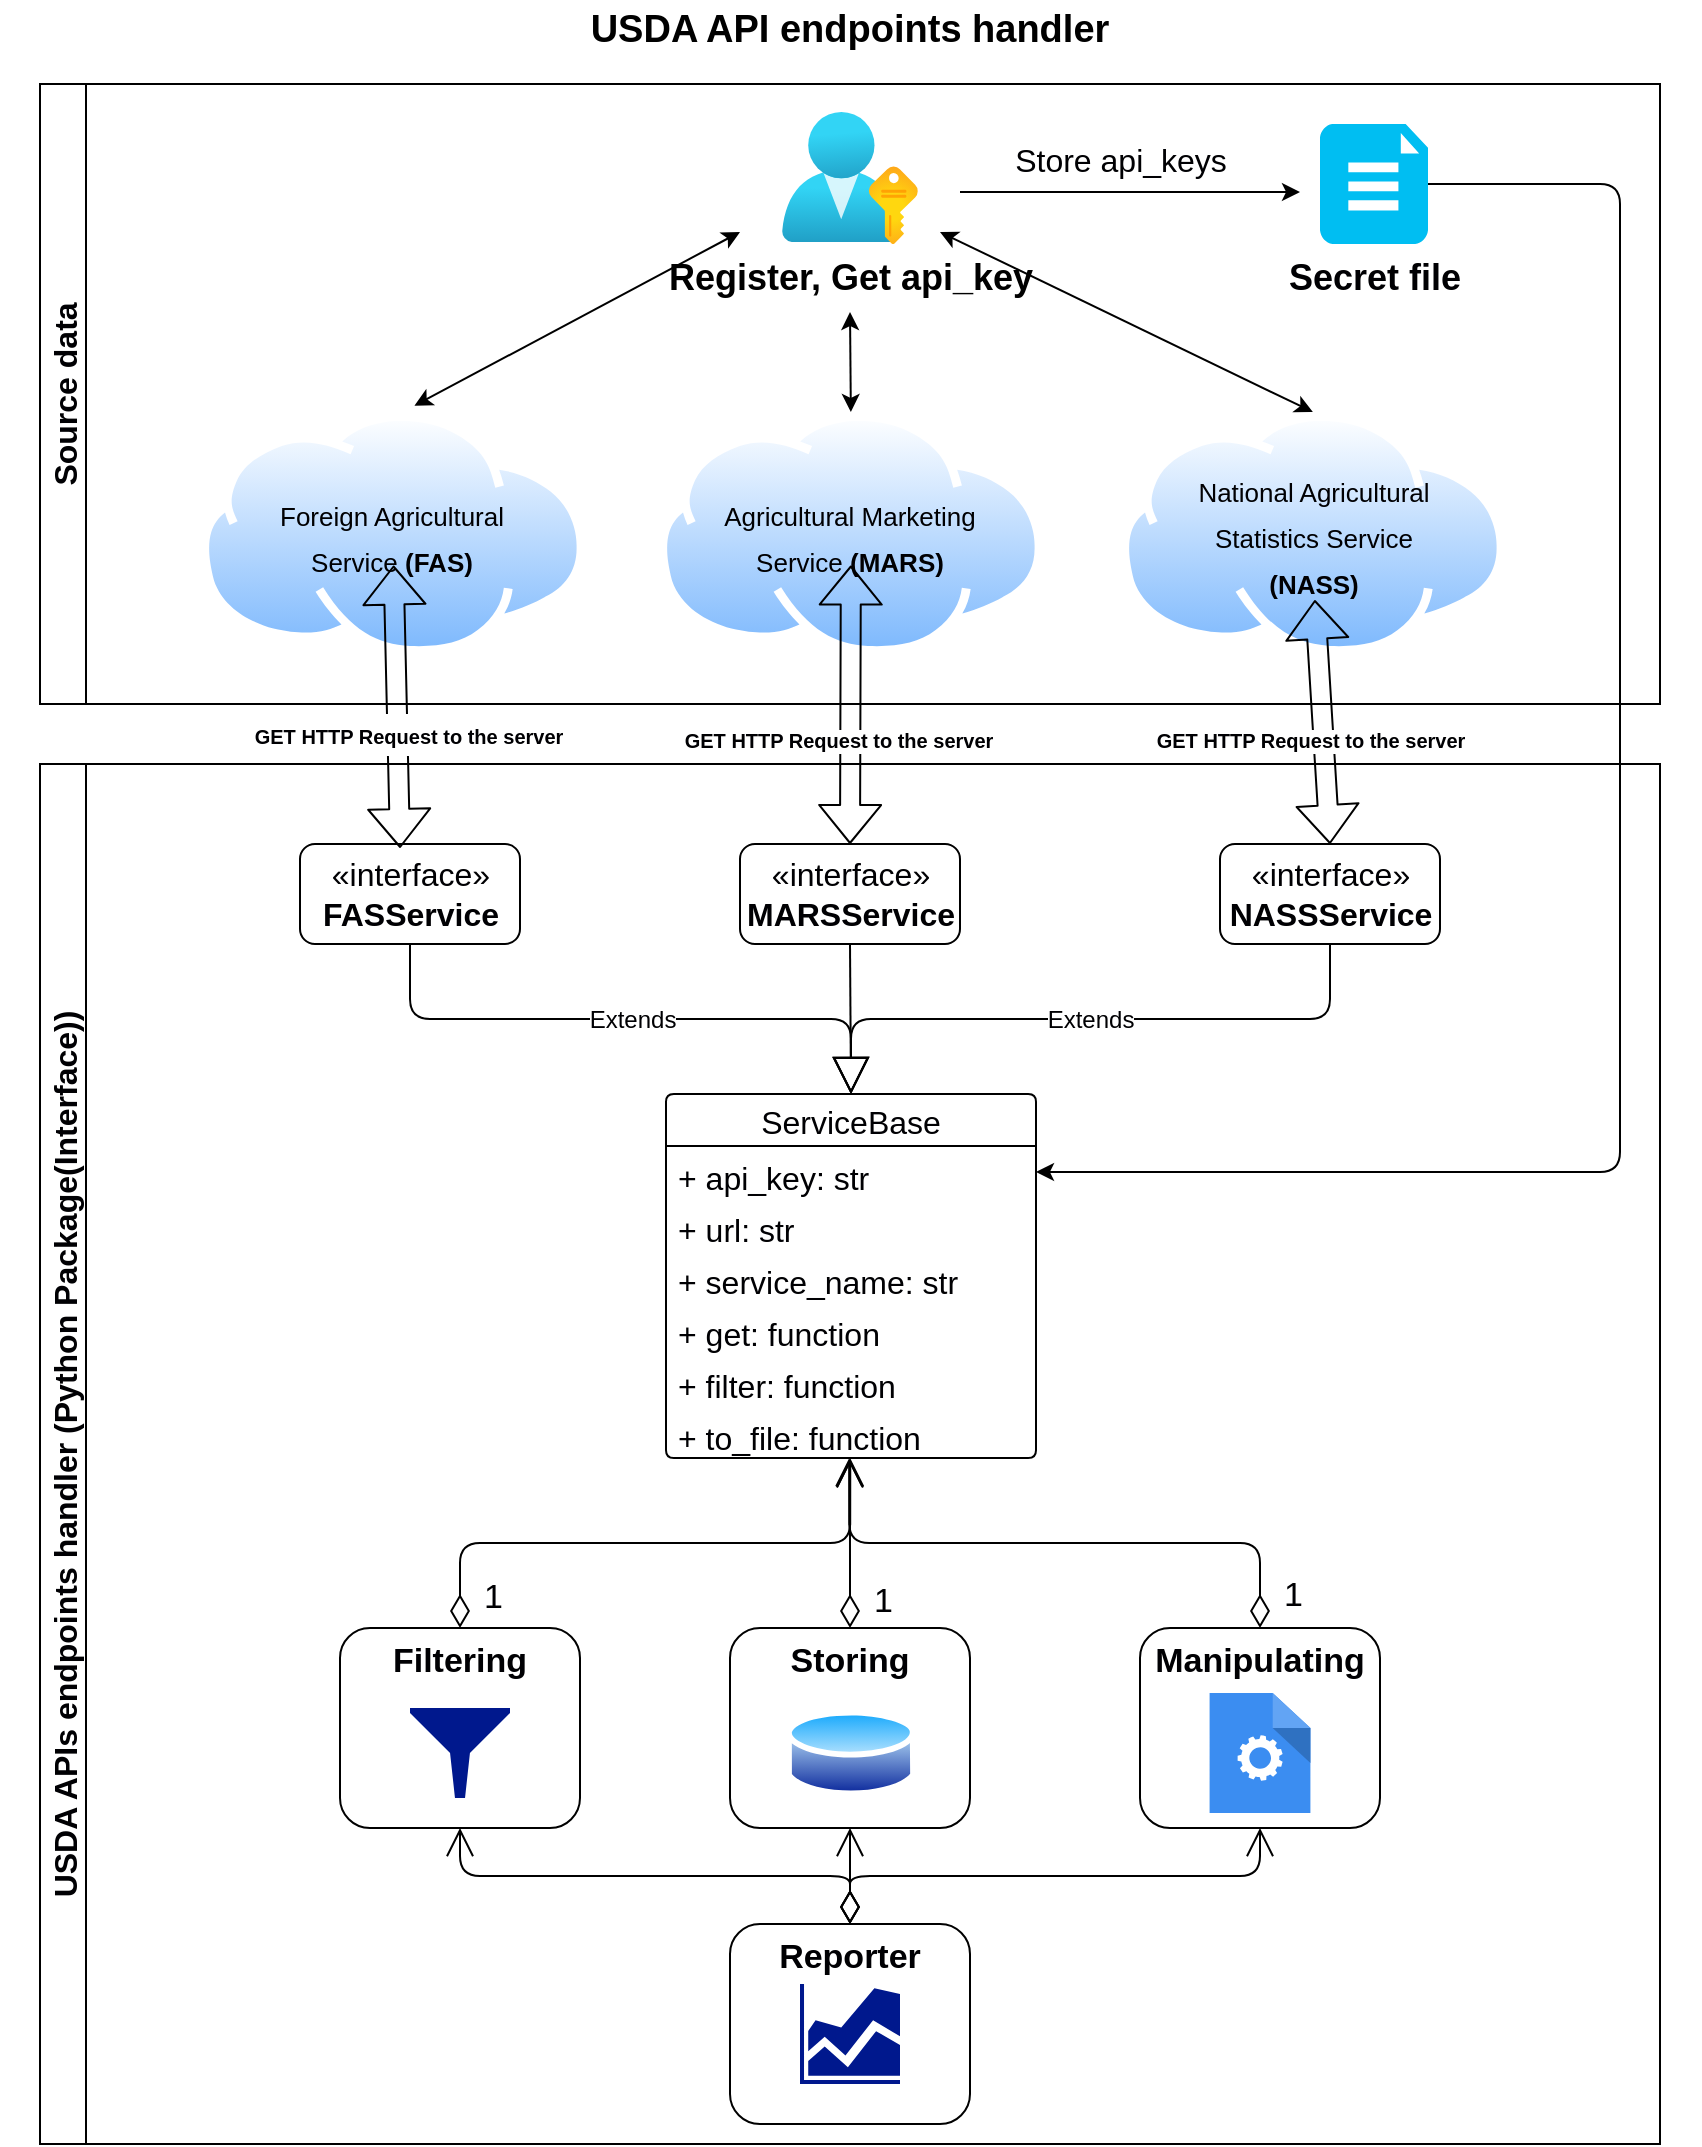 <mxfile version="19.0.3" type="device"><diagram id="fPo8-snUopoL1ahGiiwA" name="Page-1"><mxGraphModel dx="865" dy="541" grid="1" gridSize="10" guides="1" tooltips="1" connect="1" arrows="1" fold="1" page="1" pageScale="1" pageWidth="850" pageHeight="1100" math="0" shadow="0"><root><mxCell id="0"/><mxCell id="1" parent="0"/><mxCell id="BtZV9f7CrnQf5TtqseXN-9" value="" style="group;flipH=1;flipV=1;" vertex="1" connectable="0" parent="1"><mxGeometry x="100" y="240" width="730" height="180" as="geometry"/></mxCell><mxCell id="BtZV9f7CrnQf5TtqseXN-4" value="" style="aspect=fixed;perimeter=ellipsePerimeter;html=1;align=center;shadow=0;dashed=0;spacingTop=3;image;image=img/lib/active_directory/internet_cloud.svg;" vertex="1" parent="BtZV9f7CrnQf5TtqseXN-9"><mxGeometry y="-26" width="192.86" height="121.5" as="geometry"/></mxCell><mxCell id="BtZV9f7CrnQf5TtqseXN-8" value="&lt;font style=&quot;font-size: 13px;&quot;&gt;Foreign Agricultural Service &lt;b&gt;(FAS)&lt;/b&gt;&lt;/font&gt;" style="text;html=1;strokeColor=none;fillColor=none;align=center;verticalAlign=middle;whiteSpace=wrap;rounded=0;fontSize=19;fontColor=#000003;" vertex="1" parent="BtZV9f7CrnQf5TtqseXN-9"><mxGeometry x="23.21" y="20.75" width="146.43" height="30" as="geometry"/></mxCell><mxCell id="BtZV9f7CrnQf5TtqseXN-26" value="Source data" style="swimlane;horizontal=0;fontSize=16;fontColor=#000003;" vertex="1" parent="BtZV9f7CrnQf5TtqseXN-9"><mxGeometry x="-80" y="-190" width="810" height="310" as="geometry"/></mxCell><mxCell id="BtZV9f7CrnQf5TtqseXN-10" value="" style="group;flipH=1;flipV=1;" vertex="1" connectable="0" parent="1"><mxGeometry x="329" y="214" width="192.86" height="121.5" as="geometry"/></mxCell><mxCell id="BtZV9f7CrnQf5TtqseXN-11" value="" style="aspect=fixed;perimeter=ellipsePerimeter;html=1;align=center;shadow=0;dashed=0;spacingTop=3;image;image=img/lib/active_directory/internet_cloud.svg;" vertex="1" parent="BtZV9f7CrnQf5TtqseXN-10"><mxGeometry width="192.86" height="121.5" as="geometry"/></mxCell><mxCell id="BtZV9f7CrnQf5TtqseXN-12" value="&lt;span style=&quot;font-size: 13px;&quot;&gt;Agricultural Marketing Service &lt;b&gt;(MARS)&lt;/b&gt;&lt;/span&gt;" style="text;html=1;strokeColor=none;fillColor=none;align=center;verticalAlign=middle;whiteSpace=wrap;rounded=0;fontSize=19;fontColor=#000003;" vertex="1" parent="BtZV9f7CrnQf5TtqseXN-10"><mxGeometry x="23.21" y="46.75" width="146.43" height="30" as="geometry"/></mxCell><mxCell id="BtZV9f7CrnQf5TtqseXN-13" value="" style="group;flipH=1;flipV=1;" vertex="1" connectable="0" parent="1"><mxGeometry x="560" y="214" width="192.86" height="121.5" as="geometry"/></mxCell><mxCell id="BtZV9f7CrnQf5TtqseXN-14" value="" style="aspect=fixed;perimeter=ellipsePerimeter;html=1;align=center;shadow=0;dashed=0;spacingTop=3;image;image=img/lib/active_directory/internet_cloud.svg;" vertex="1" parent="BtZV9f7CrnQf5TtqseXN-13"><mxGeometry x="1.137e-13" width="192.86" height="121.5" as="geometry"/></mxCell><mxCell id="BtZV9f7CrnQf5TtqseXN-15" value="&lt;span style=&quot;font-size: 13px;&quot;&gt;National Agricultural Statistics Service &lt;b&gt;(NASS)&lt;/b&gt;&lt;/span&gt;" style="text;html=1;strokeColor=none;fillColor=none;align=center;verticalAlign=middle;whiteSpace=wrap;rounded=0;fontSize=19;fontColor=#000003;" vertex="1" parent="BtZV9f7CrnQf5TtqseXN-13"><mxGeometry x="24.21" y="30.75" width="146.43" height="63.25" as="geometry"/></mxCell><mxCell id="BtZV9f7CrnQf5TtqseXN-1" value="&lt;font style=&quot;font-size: 18px;&quot;&gt;&lt;b&gt;Register, Get api_key&lt;/b&gt;&lt;/font&gt;" style="aspect=fixed;html=1;points=[];align=center;image;fontSize=12;image=img/lib/azure2/azure_stack/User_Subscriptions.svg;" vertex="1" parent="1"><mxGeometry x="391" y="64" width="68" height="66" as="geometry"/></mxCell><mxCell id="BtZV9f7CrnQf5TtqseXN-6" value="&lt;font style=&quot;font-size: 19px;&quot;&gt;&lt;b&gt;USDA API endpoints handler&lt;/b&gt;&lt;/font&gt;" style="text;html=1;strokeColor=none;fillColor=none;align=center;verticalAlign=middle;whiteSpace=wrap;rounded=0;" vertex="1" parent="1"><mxGeometry y="8" width="850" height="30" as="geometry"/></mxCell><mxCell id="BtZV9f7CrnQf5TtqseXN-17" value="" style="endArrow=classic;startArrow=classic;html=1;rounded=0;fontSize=13;fontColor=#000003;exitX=0.556;exitY=-0.026;exitDx=0;exitDy=0;exitPerimeter=0;" edge="1" parent="1" source="BtZV9f7CrnQf5TtqseXN-4"><mxGeometry width="50" height="50" relative="1" as="geometry"><mxPoint x="400" y="124" as="sourcePoint"/><mxPoint x="370" y="124" as="targetPoint"/></mxGeometry></mxCell><mxCell id="BtZV9f7CrnQf5TtqseXN-18" value="" style="endArrow=classic;startArrow=classic;html=1;rounded=0;fontSize=13;fontColor=#000003;exitX=0.5;exitY=0;exitDx=0;exitDy=0;" edge="1" parent="1" source="BtZV9f7CrnQf5TtqseXN-11"><mxGeometry width="50" height="50" relative="1" as="geometry"><mxPoint x="400" y="124" as="sourcePoint"/><mxPoint x="425" y="164" as="targetPoint"/></mxGeometry></mxCell><mxCell id="BtZV9f7CrnQf5TtqseXN-19" value="" style="endArrow=classic;startArrow=classic;html=1;rounded=0;fontSize=13;fontColor=#000003;entryX=0.5;entryY=0;entryDx=0;entryDy=0;" edge="1" parent="1" target="BtZV9f7CrnQf5TtqseXN-14"><mxGeometry width="50" height="50" relative="1" as="geometry"><mxPoint x="470" y="124" as="sourcePoint"/><mxPoint x="450" y="74" as="targetPoint"/></mxGeometry></mxCell><mxCell id="BtZV9f7CrnQf5TtqseXN-32" style="edgeStyle=orthogonalEdgeStyle;rounded=1;orthogonalLoop=1;jettySize=auto;html=1;exitX=1;exitY=0.5;exitDx=0;exitDy=0;exitPerimeter=0;entryX=1;entryY=0.5;entryDx=0;entryDy=0;fontSize=16;fontColor=#000003;jumpStyle=none;sketch=0;" edge="1" parent="1" source="BtZV9f7CrnQf5TtqseXN-22" target="BtZV9f7CrnQf5TtqseXN-29"><mxGeometry relative="1" as="geometry"><Array as="points"><mxPoint x="810" y="100"/><mxPoint x="810" y="594"/></Array></mxGeometry></mxCell><mxCell id="BtZV9f7CrnQf5TtqseXN-22" value="&lt;b&gt;Secret file&lt;/b&gt;" style="verticalLabelPosition=bottom;html=1;verticalAlign=top;align=center;strokeColor=none;fillColor=#00BEF2;shape=mxgraph.azure.file_2;pointerEvents=1;fontSize=18;fontColor=#000003;" vertex="1" parent="1"><mxGeometry x="660" y="70" width="54" height="60" as="geometry"/></mxCell><mxCell id="BtZV9f7CrnQf5TtqseXN-24" value="" style="endArrow=classic;html=1;rounded=0;fontSize=18;fontColor=#000003;" edge="1" parent="1"><mxGeometry width="50" height="50" relative="1" as="geometry"><mxPoint x="480" y="104" as="sourcePoint"/><mxPoint x="650" y="104" as="targetPoint"/></mxGeometry></mxCell><mxCell id="BtZV9f7CrnQf5TtqseXN-25" value="&lt;font style=&quot;font-size: 16px;&quot;&gt;Store api_keys&lt;/font&gt;" style="edgeLabel;html=1;align=center;verticalAlign=middle;resizable=0;points=[];fontSize=18;fontColor=#000003;" vertex="1" connectable="0" parent="BtZV9f7CrnQf5TtqseXN-24"><mxGeometry x="0.445" relative="1" as="geometry"><mxPoint x="-43" y="-16" as="offset"/></mxGeometry></mxCell><mxCell id="BtZV9f7CrnQf5TtqseXN-27" value="USDA APIs endpoints handler (Python Package(Interface))" style="swimlane;horizontal=0;fontSize=16;fontColor=#000003;" vertex="1" parent="1"><mxGeometry x="20" y="390" width="810" height="690" as="geometry"/></mxCell><mxCell id="BtZV9f7CrnQf5TtqseXN-28" value="ServiceBase" style="swimlane;fontStyle=0;childLayout=stackLayout;horizontal=1;startSize=26;fillColor=none;horizontalStack=0;resizeParent=1;resizeParentMax=0;resizeLast=0;collapsible=1;marginBottom=0;fontSize=16;fontColor=#000003;rounded=1;arcSize=5;" vertex="1" parent="BtZV9f7CrnQf5TtqseXN-27"><mxGeometry x="313" y="165" width="185" height="182" as="geometry"/></mxCell><mxCell id="BtZV9f7CrnQf5TtqseXN-29" value="+ api_key: str" style="text;strokeColor=none;fillColor=none;align=left;verticalAlign=top;spacingLeft=4;spacingRight=4;overflow=hidden;rotatable=0;points=[[0,0.5],[1,0.5]];portConstraint=eastwest;fontSize=16;fontColor=#000003;" vertex="1" parent="BtZV9f7CrnQf5TtqseXN-28"><mxGeometry y="26" width="185" height="26" as="geometry"/></mxCell><mxCell id="BtZV9f7CrnQf5TtqseXN-30" value="+ url: str" style="text;strokeColor=none;fillColor=none;align=left;verticalAlign=top;spacingLeft=4;spacingRight=4;overflow=hidden;rotatable=0;points=[[0,0.5],[1,0.5]];portConstraint=eastwest;fontSize=16;fontColor=#000003;" vertex="1" parent="BtZV9f7CrnQf5TtqseXN-28"><mxGeometry y="52" width="185" height="26" as="geometry"/></mxCell><mxCell id="BtZV9f7CrnQf5TtqseXN-31" value="+ service_name: str" style="text;strokeColor=none;fillColor=none;align=left;verticalAlign=top;spacingLeft=4;spacingRight=4;overflow=hidden;rotatable=0;points=[[0,0.5],[1,0.5]];portConstraint=eastwest;fontSize=16;fontColor=#000003;" vertex="1" parent="BtZV9f7CrnQf5TtqseXN-28"><mxGeometry y="78" width="185" height="26" as="geometry"/></mxCell><mxCell id="BtZV9f7CrnQf5TtqseXN-44" value="+ get: function" style="text;strokeColor=none;fillColor=none;align=left;verticalAlign=top;spacingLeft=4;spacingRight=4;overflow=hidden;rotatable=0;points=[[0,0.5],[1,0.5]];portConstraint=eastwest;fontSize=16;fontColor=#000003;" vertex="1" parent="BtZV9f7CrnQf5TtqseXN-28"><mxGeometry y="104" width="185" height="26" as="geometry"/></mxCell><mxCell id="BtZV9f7CrnQf5TtqseXN-45" value="+ filter: function" style="text;strokeColor=none;fillColor=none;align=left;verticalAlign=top;spacingLeft=4;spacingRight=4;overflow=hidden;rotatable=0;points=[[0,0.5],[1,0.5]];portConstraint=eastwest;fontSize=16;fontColor=#000003;" vertex="1" parent="BtZV9f7CrnQf5TtqseXN-28"><mxGeometry y="130" width="185" height="26" as="geometry"/></mxCell><mxCell id="BtZV9f7CrnQf5TtqseXN-46" value="+ to_file: function" style="text;strokeColor=none;fillColor=none;align=left;verticalAlign=top;spacingLeft=4;spacingRight=4;overflow=hidden;rotatable=0;points=[[0,0.5],[1,0.5]];portConstraint=eastwest;fontSize=16;fontColor=#000003;" vertex="1" parent="BtZV9f7CrnQf5TtqseXN-28"><mxGeometry y="156" width="185" height="26" as="geometry"/></mxCell><mxCell id="BtZV9f7CrnQf5TtqseXN-33" value="«interface»&lt;br&gt;&lt;b&gt;FASService&lt;/b&gt;" style="html=1;fontSize=16;fontColor=#000003;rounded=1;" vertex="1" parent="BtZV9f7CrnQf5TtqseXN-27"><mxGeometry x="130" y="40" width="110" height="50" as="geometry"/></mxCell><mxCell id="BtZV9f7CrnQf5TtqseXN-41" value="Extends" style="endArrow=block;endSize=16;endFill=0;html=1;rounded=1;sketch=0;fontSize=12;fontColor=#000003;jumpStyle=none;exitX=0.5;exitY=1;exitDx=0;exitDy=0;entryX=0.5;entryY=0;entryDx=0;entryDy=0;edgeStyle=orthogonalEdgeStyle;" edge="1" parent="BtZV9f7CrnQf5TtqseXN-27" source="BtZV9f7CrnQf5TtqseXN-33" target="BtZV9f7CrnQf5TtqseXN-28"><mxGeometry width="160" relative="1" as="geometry"><mxPoint x="310" y="88" as="sourcePoint"/><mxPoint x="470" y="88" as="targetPoint"/></mxGeometry></mxCell><mxCell id="BtZV9f7CrnQf5TtqseXN-34" value="«interface»&lt;br&gt;&lt;b&gt;MARSService&lt;/b&gt;" style="html=1;fontSize=16;fontColor=#000003;rounded=1;" vertex="1" parent="BtZV9f7CrnQf5TtqseXN-27"><mxGeometry x="350" y="40" width="110" height="50" as="geometry"/></mxCell><mxCell id="BtZV9f7CrnQf5TtqseXN-42" value="" style="endArrow=block;endSize=16;endFill=0;html=1;rounded=1;sketch=0;fontSize=12;fontColor=#000003;jumpStyle=none;exitX=0.5;exitY=1;exitDx=0;exitDy=0;entryX=0.5;entryY=0;entryDx=0;entryDy=0;" edge="1" parent="BtZV9f7CrnQf5TtqseXN-27" source="BtZV9f7CrnQf5TtqseXN-34" target="BtZV9f7CrnQf5TtqseXN-28"><mxGeometry width="160" relative="1" as="geometry"><mxPoint x="178.21" y="172" as="sourcePoint"/><mxPoint x="322.93" y="99" as="targetPoint"/></mxGeometry></mxCell><mxCell id="BtZV9f7CrnQf5TtqseXN-35" value="«interface»&lt;br&gt;&lt;b&gt;NASSService&lt;/b&gt;" style="html=1;fontSize=16;fontColor=#000003;rounded=1;" vertex="1" parent="BtZV9f7CrnQf5TtqseXN-27"><mxGeometry x="590" y="40" width="110" height="50" as="geometry"/></mxCell><mxCell id="BtZV9f7CrnQf5TtqseXN-43" value="Extends" style="endArrow=block;endSize=16;endFill=0;html=1;rounded=1;sketch=0;fontSize=12;fontColor=#000003;jumpStyle=none;exitX=0.5;exitY=1;exitDx=0;exitDy=0;entryX=0.5;entryY=0;entryDx=0;entryDy=0;edgeStyle=orthogonalEdgeStyle;" edge="1" parent="BtZV9f7CrnQf5TtqseXN-27" source="BtZV9f7CrnQf5TtqseXN-35" target="BtZV9f7CrnQf5TtqseXN-28"><mxGeometry width="160" relative="1" as="geometry"><mxPoint x="178.21" y="172" as="sourcePoint"/><mxPoint x="322.93" y="99" as="targetPoint"/></mxGeometry></mxCell><mxCell id="BtZV9f7CrnQf5TtqseXN-50" value="&lt;font style=&quot;font-size: 17px;&quot;&gt;&lt;b&gt;Filtering&lt;/b&gt;&lt;/font&gt;" style="rounded=1;whiteSpace=wrap;html=1;fontSize=12;fontColor=#000003;verticalAlign=top;" vertex="1" parent="BtZV9f7CrnQf5TtqseXN-27"><mxGeometry x="150" y="432" width="120" height="100" as="geometry"/></mxCell><mxCell id="BtZV9f7CrnQf5TtqseXN-51" value="" style="sketch=0;aspect=fixed;pointerEvents=1;shadow=0;dashed=0;html=1;strokeColor=none;labelPosition=center;verticalLabelPosition=bottom;verticalAlign=top;align=center;fillColor=#00188D;shape=mxgraph.mscae.enterprise.filter;rounded=1;fontSize=12;fontColor=#000003;" vertex="1" parent="BtZV9f7CrnQf5TtqseXN-27"><mxGeometry x="185" y="472" width="50" height="45" as="geometry"/></mxCell><mxCell id="BtZV9f7CrnQf5TtqseXN-52" value="&lt;span style=&quot;font-size: 17px;&quot;&gt;&lt;b&gt;Storing&lt;/b&gt;&lt;/span&gt;" style="rounded=1;whiteSpace=wrap;html=1;fontSize=12;fontColor=#000003;verticalAlign=top;" vertex="1" parent="BtZV9f7CrnQf5TtqseXN-27"><mxGeometry x="345" y="432" width="120" height="100" as="geometry"/></mxCell><mxCell id="BtZV9f7CrnQf5TtqseXN-53" value="" style="aspect=fixed;perimeter=ellipsePerimeter;html=1;align=center;shadow=0;dashed=0;spacingTop=3;image;image=img/lib/active_directory/database.svg;rounded=1;fontSize=17;fontColor=#000003;" vertex="1" parent="BtZV9f7CrnQf5TtqseXN-27"><mxGeometry x="373" y="470.45" width="65" height="48.1" as="geometry"/></mxCell><mxCell id="BtZV9f7CrnQf5TtqseXN-54" value="&lt;span style=&quot;font-size: 17px;&quot;&gt;&lt;b&gt;Manipulating&lt;/b&gt;&lt;/span&gt;" style="rounded=1;whiteSpace=wrap;html=1;fontSize=12;fontColor=#000003;verticalAlign=top;" vertex="1" parent="BtZV9f7CrnQf5TtqseXN-27"><mxGeometry x="550" y="432" width="120" height="100" as="geometry"/></mxCell><mxCell id="BtZV9f7CrnQf5TtqseXN-55" value="" style="sketch=0;html=1;aspect=fixed;strokeColor=none;shadow=0;align=center;verticalAlign=top;fillColor=#3B8DF1;shape=mxgraph.gcp2.process;rounded=1;fontSize=17;fontColor=#000003;" vertex="1" parent="BtZV9f7CrnQf5TtqseXN-27"><mxGeometry x="584.8" y="464.5" width="50.4" height="60" as="geometry"/></mxCell><mxCell id="BtZV9f7CrnQf5TtqseXN-56" value="1" style="endArrow=open;html=1;endSize=12;startArrow=diamondThin;startSize=14;startFill=0;edgeStyle=orthogonalEdgeStyle;align=left;verticalAlign=bottom;rounded=1;sketch=0;fontSize=17;fontColor=#000003;jumpStyle=none;exitX=0.5;exitY=0;exitDx=0;exitDy=0;entryX=0.498;entryY=1.005;entryDx=0;entryDy=0;entryPerimeter=0;" edge="1" parent="BtZV9f7CrnQf5TtqseXN-27" source="BtZV9f7CrnQf5TtqseXN-50" target="BtZV9f7CrnQf5TtqseXN-46"><mxGeometry x="-0.974" y="-10" relative="1" as="geometry"><mxPoint x="380" y="310" as="sourcePoint"/><mxPoint x="540" y="310" as="targetPoint"/><mxPoint as="offset"/></mxGeometry></mxCell><mxCell id="BtZV9f7CrnQf5TtqseXN-57" value="1" style="endArrow=open;html=1;endSize=12;startArrow=diamondThin;startSize=14;startFill=0;edgeStyle=orthogonalEdgeStyle;align=left;verticalAlign=bottom;rounded=1;sketch=0;fontSize=17;fontColor=#000003;jumpStyle=none;exitX=0.5;exitY=0;exitDx=0;exitDy=0;entryX=0.497;entryY=1.024;entryDx=0;entryDy=0;entryPerimeter=0;" edge="1" parent="BtZV9f7CrnQf5TtqseXN-27" source="BtZV9f7CrnQf5TtqseXN-52" target="BtZV9f7CrnQf5TtqseXN-46"><mxGeometry x="-0.974" y="-10" relative="1" as="geometry"><mxPoint x="220" y="464" as="sourcePoint"/><mxPoint x="420" y="357" as="targetPoint"/><mxPoint as="offset"/></mxGeometry></mxCell><mxCell id="BtZV9f7CrnQf5TtqseXN-58" value="1" style="endArrow=open;html=1;endSize=12;startArrow=diamondThin;startSize=14;startFill=0;edgeStyle=orthogonalEdgeStyle;align=left;verticalAlign=bottom;rounded=1;sketch=0;fontSize=17;fontColor=#000003;jumpStyle=none;exitX=0.5;exitY=0;exitDx=0;exitDy=0;entryX=0.495;entryY=1.003;entryDx=0;entryDy=0;entryPerimeter=0;" edge="1" parent="BtZV9f7CrnQf5TtqseXN-27" source="BtZV9f7CrnQf5TtqseXN-54" target="BtZV9f7CrnQf5TtqseXN-46"><mxGeometry x="-0.974" y="-10" relative="1" as="geometry"><mxPoint x="230" y="474" as="sourcePoint"/><mxPoint x="430" y="360" as="targetPoint"/><mxPoint as="offset"/></mxGeometry></mxCell><mxCell id="BtZV9f7CrnQf5TtqseXN-59" value="&lt;span style=&quot;font-size: 17px;&quot;&gt;&lt;b&gt;Reporter&lt;/b&gt;&lt;/span&gt;" style="rounded=1;whiteSpace=wrap;html=1;fontSize=12;fontColor=#000003;verticalAlign=top;" vertex="1" parent="BtZV9f7CrnQf5TtqseXN-27"><mxGeometry x="345" y="580" width="120" height="100" as="geometry"/></mxCell><mxCell id="BtZV9f7CrnQf5TtqseXN-60" value="" style="sketch=0;aspect=fixed;pointerEvents=1;shadow=0;dashed=0;html=1;strokeColor=none;labelPosition=center;verticalLabelPosition=bottom;verticalAlign=top;align=center;fillColor=#00188D;shape=mxgraph.mscae.general.graph;rounded=1;fontSize=17;fontColor=#000003;" vertex="1" parent="BtZV9f7CrnQf5TtqseXN-27"><mxGeometry x="380" y="610" width="50" height="50" as="geometry"/></mxCell><mxCell id="BtZV9f7CrnQf5TtqseXN-62" value="" style="endArrow=open;html=1;endSize=12;startArrow=diamondThin;startSize=14;startFill=0;edgeStyle=orthogonalEdgeStyle;align=left;verticalAlign=bottom;rounded=1;sketch=0;fontSize=17;fontColor=#000003;jumpStyle=none;exitX=0.5;exitY=0;exitDx=0;exitDy=0;entryX=0.5;entryY=1;entryDx=0;entryDy=0;" edge="1" parent="BtZV9f7CrnQf5TtqseXN-27" source="BtZV9f7CrnQf5TtqseXN-59" target="BtZV9f7CrnQf5TtqseXN-50"><mxGeometry x="-0.974" y="-10" relative="1" as="geometry"><mxPoint x="220" y="442" as="sourcePoint"/><mxPoint x="415.13" y="357.13" as="targetPoint"/><mxPoint as="offset"/></mxGeometry></mxCell><mxCell id="BtZV9f7CrnQf5TtqseXN-63" value="" style="endArrow=open;html=1;endSize=12;startArrow=diamondThin;startSize=14;startFill=0;edgeStyle=orthogonalEdgeStyle;align=left;verticalAlign=bottom;rounded=1;sketch=0;fontSize=17;fontColor=#000003;jumpStyle=none;exitX=0.5;exitY=0;exitDx=0;exitDy=0;" edge="1" parent="BtZV9f7CrnQf5TtqseXN-27" source="BtZV9f7CrnQf5TtqseXN-59" target="BtZV9f7CrnQf5TtqseXN-52"><mxGeometry x="-0.974" y="-10" relative="1" as="geometry"><mxPoint x="415" y="590.0" as="sourcePoint"/><mxPoint x="220" y="542" as="targetPoint"/><mxPoint as="offset"/></mxGeometry></mxCell><mxCell id="BtZV9f7CrnQf5TtqseXN-64" value="" style="endArrow=open;html=1;endSize=12;startArrow=diamondThin;startSize=14;startFill=0;edgeStyle=orthogonalEdgeStyle;align=left;verticalAlign=bottom;rounded=1;sketch=0;fontSize=17;fontColor=#000003;jumpStyle=none;exitX=0.5;exitY=0;exitDx=0;exitDy=0;entryX=0.5;entryY=1;entryDx=0;entryDy=0;" edge="1" parent="BtZV9f7CrnQf5TtqseXN-27" source="BtZV9f7CrnQf5TtqseXN-59" target="BtZV9f7CrnQf5TtqseXN-54"><mxGeometry x="-0.974" y="-10" relative="1" as="geometry"><mxPoint x="425" y="600.0" as="sourcePoint"/><mxPoint x="230" y="552" as="targetPoint"/><mxPoint as="offset"/></mxGeometry></mxCell><mxCell id="BtZV9f7CrnQf5TtqseXN-65" value="" style="shape=flexArrow;endArrow=classic;startArrow=classic;html=1;rounded=1;sketch=0;fontSize=17;fontColor=#000003;jumpStyle=none;exitX=0.455;exitY=0.04;exitDx=0;exitDy=0;exitPerimeter=0;" edge="1" parent="1" source="BtZV9f7CrnQf5TtqseXN-33" target="BtZV9f7CrnQf5TtqseXN-8"><mxGeometry width="100" height="100" relative="1" as="geometry"><mxPoint x="200" y="400" as="sourcePoint"/><mxPoint x="200" y="340" as="targetPoint"/></mxGeometry></mxCell><mxCell id="BtZV9f7CrnQf5TtqseXN-68" value="&lt;font size=&quot;1&quot; style=&quot;&quot;&gt;&lt;b style=&quot;&quot;&gt;GET HTTP Request to the server&lt;/b&gt;&lt;/font&gt;" style="edgeLabel;html=1;align=center;verticalAlign=middle;resizable=0;points=[];fontSize=17;fontColor=#000003;labelBorderColor=none;" vertex="1" connectable="0" parent="BtZV9f7CrnQf5TtqseXN-65"><mxGeometry x="-0.27" y="-5" relative="1" as="geometry"><mxPoint y="-6" as="offset"/></mxGeometry></mxCell><mxCell id="BtZV9f7CrnQf5TtqseXN-66" value="" style="shape=flexArrow;endArrow=classic;startArrow=classic;html=1;rounded=1;sketch=0;fontSize=17;fontColor=#000003;jumpStyle=none;exitX=0.5;exitY=0;exitDx=0;exitDy=0;entryX=0.5;entryY=1;entryDx=0;entryDy=0;" edge="1" parent="1" source="BtZV9f7CrnQf5TtqseXN-34" target="BtZV9f7CrnQf5TtqseXN-12"><mxGeometry width="100" height="100" relative="1" as="geometry"><mxPoint x="210.05" y="442" as="sourcePoint"/><mxPoint x="206.773" y="300.75" as="targetPoint"/></mxGeometry></mxCell><mxCell id="BtZV9f7CrnQf5TtqseXN-69" value="&lt;b style=&quot;font-size: x-small;&quot;&gt;GET HTTP Request to the server&lt;/b&gt;" style="edgeLabel;html=1;align=center;verticalAlign=middle;resizable=0;points=[];fontSize=10;fontColor=#000003;" vertex="1" connectable="0" parent="BtZV9f7CrnQf5TtqseXN-66"><mxGeometry x="-0.251" y="6" relative="1" as="geometry"><mxPoint as="offset"/></mxGeometry></mxCell><mxCell id="BtZV9f7CrnQf5TtqseXN-67" value="" style="shape=flexArrow;endArrow=classic;startArrow=classic;html=1;rounded=1;sketch=0;fontSize=17;fontColor=#000003;jumpStyle=none;exitX=0.5;exitY=0;exitDx=0;exitDy=0;entryX=0.5;entryY=1;entryDx=0;entryDy=0;" edge="1" parent="1" source="BtZV9f7CrnQf5TtqseXN-35" target="BtZV9f7CrnQf5TtqseXN-15"><mxGeometry width="100" height="100" relative="1" as="geometry"><mxPoint x="220.05" y="452" as="sourcePoint"/><mxPoint x="216.773" y="310.75" as="targetPoint"/></mxGeometry></mxCell><mxCell id="BtZV9f7CrnQf5TtqseXN-70" value="&lt;b style=&quot;font-size: x-small;&quot;&gt;GET HTTP Request to the server&lt;/b&gt;" style="edgeLabel;html=1;align=center;verticalAlign=middle;resizable=0;points=[];fontSize=10;fontColor=#000003;" vertex="1" connectable="0" parent="BtZV9f7CrnQf5TtqseXN-67"><mxGeometry x="-0.138" y="7" relative="1" as="geometry"><mxPoint as="offset"/></mxGeometry></mxCell></root></mxGraphModel></diagram></mxfile>